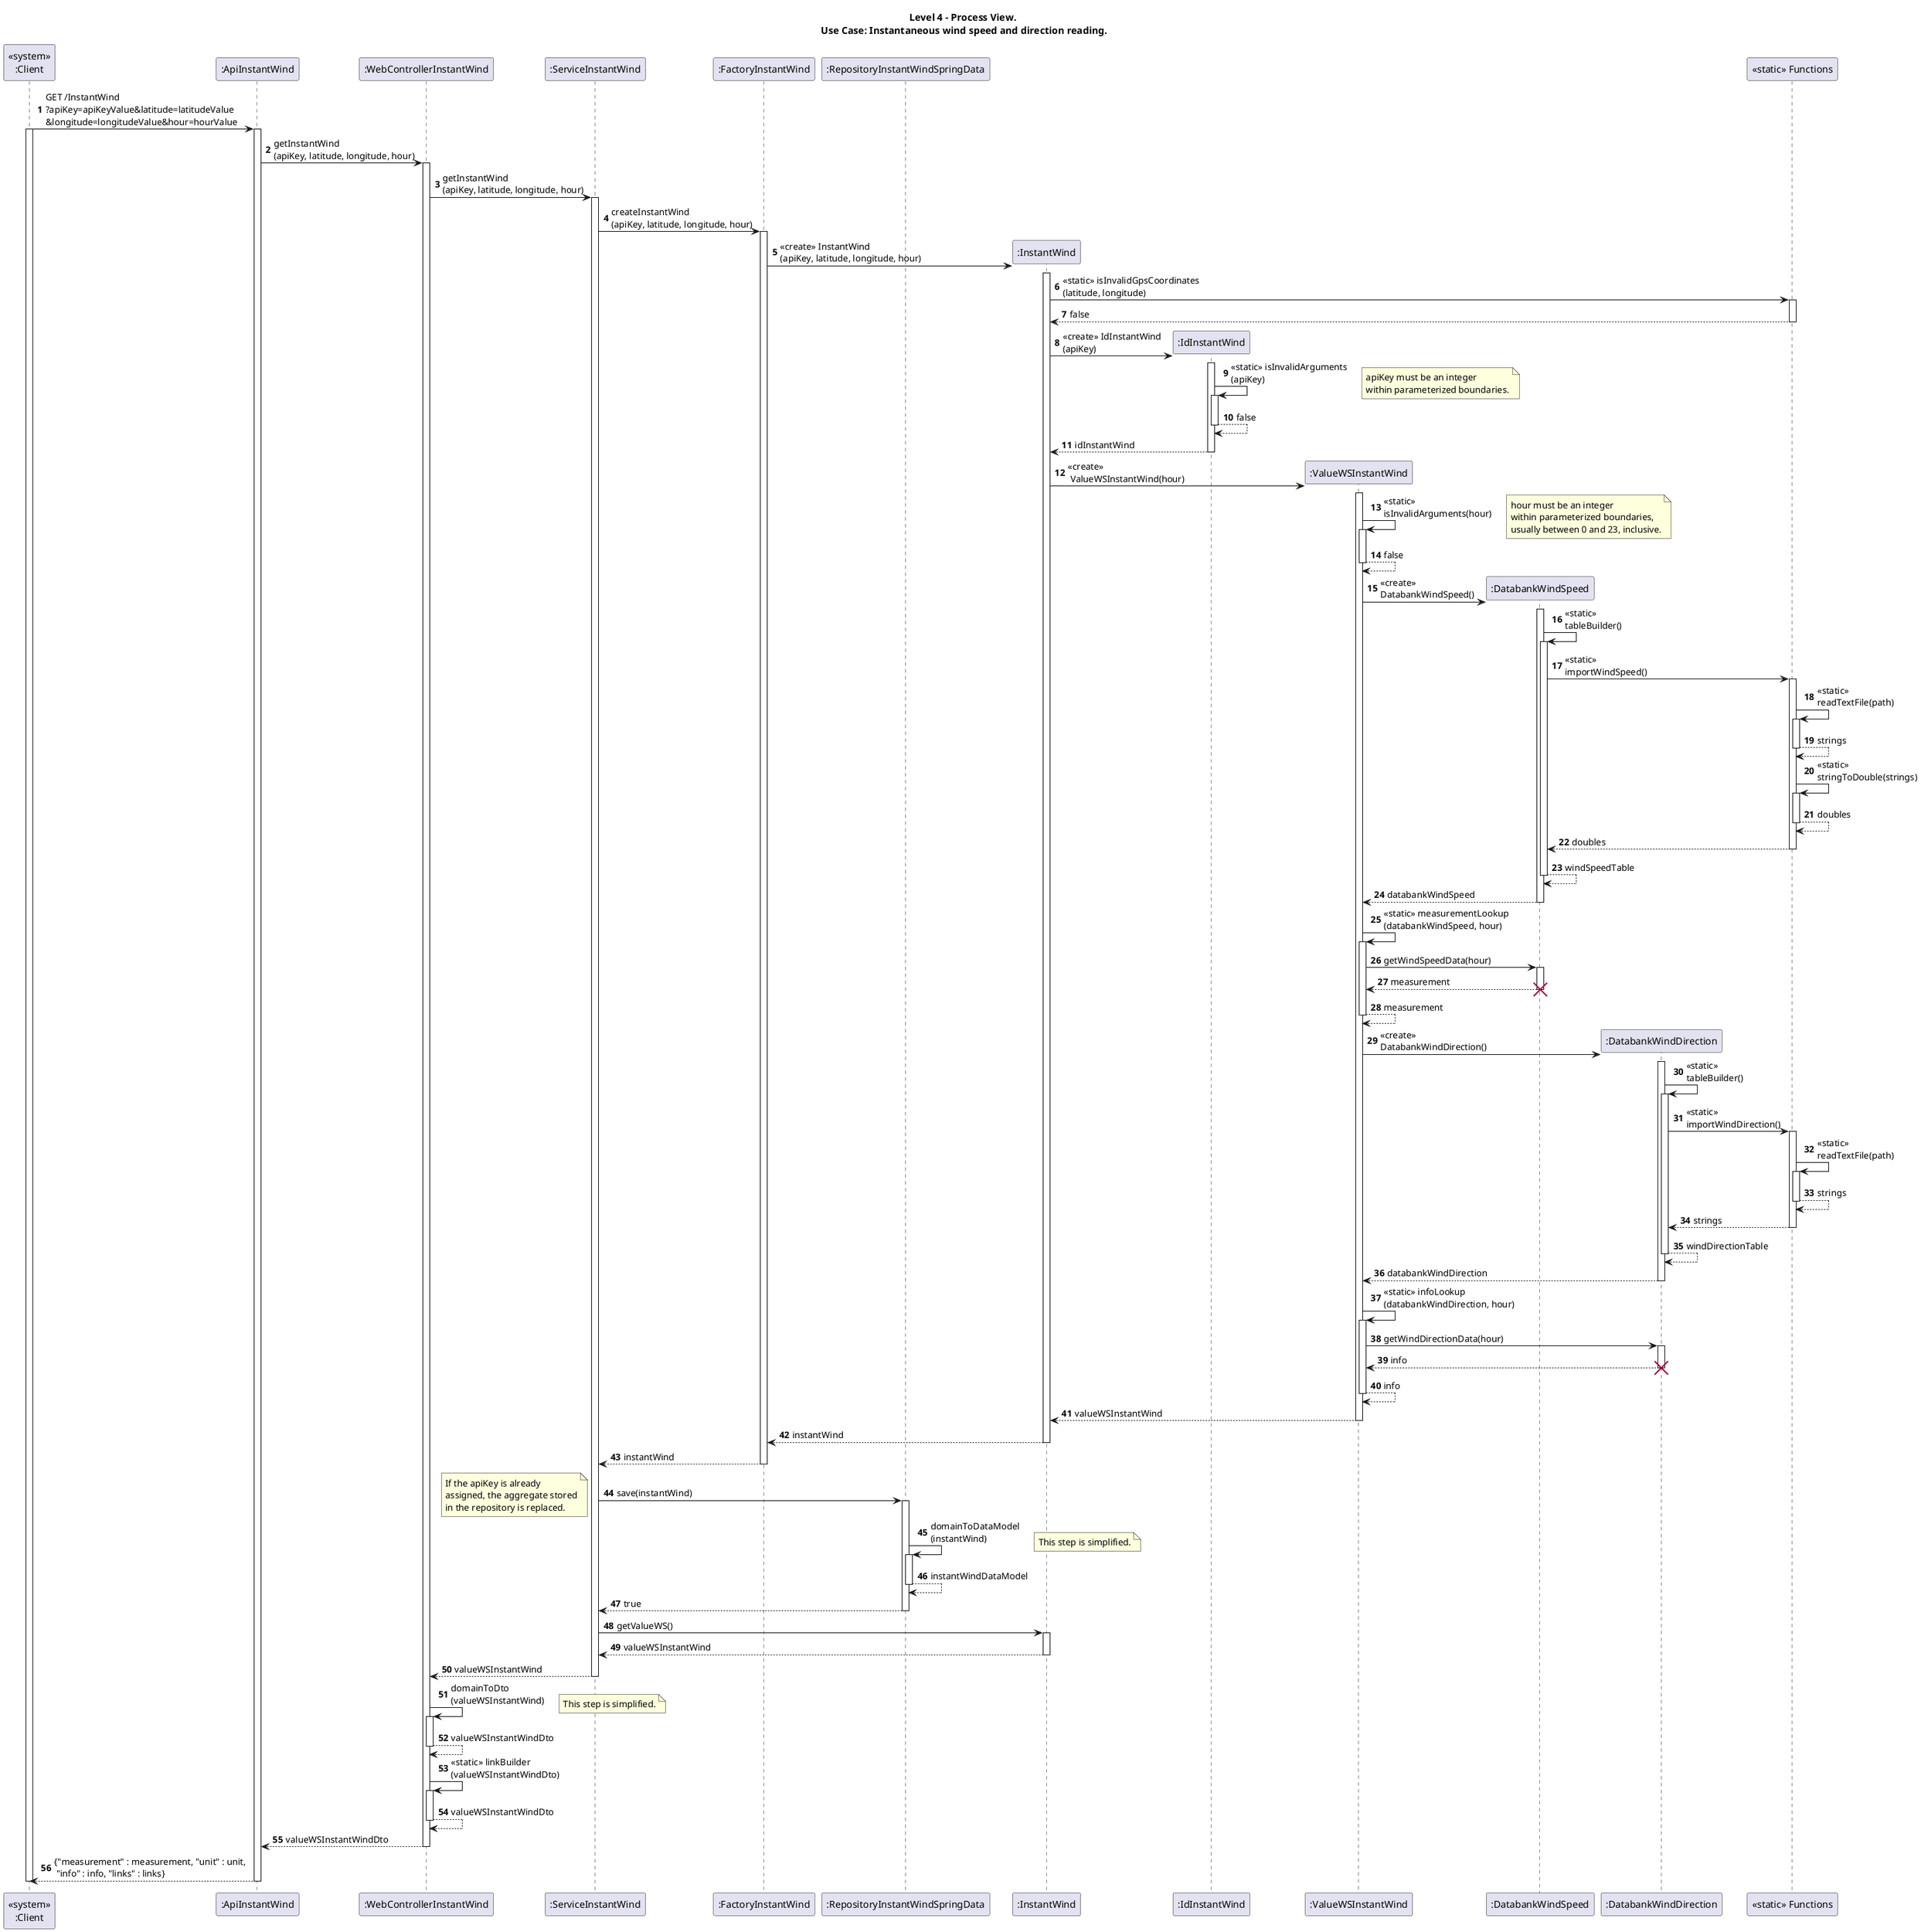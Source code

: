 @startuml
'https://plantuml.com/sequence-diagram

participant "<<system>>\n:Client" as SH
participant ":ApiInstantWind" as API
participant ":WebControllerInstantWind" as Controller
participant ":ServiceInstantWind" as Service
participant ":FactoryInstantWind" as Factory
participant ":RepositoryInstantWindSpringData" as Repository
participant ":InstantWind" as Root
participant ":IdInstantWind" as Id
participant ":ValueWSInstantWind" as Vo
participant ":DatabankWindSpeed" as DatabankWindSpeed
participant ":DatabankWindDirection" as DatabankWindDirection
participant "<<static>> Functions" as Functions

autoactivate on
autonumber

title Level 4 - Process View. \nUse Case: Instantaneous wind speed and direction reading.

SH -> API : GET /InstantWind\n?apiKey=apiKeyValue&latitude=latitudeValue\n&longitude=longitudeValue&hour=hourValue
activate SH

API -> Controller : getInstantWind\n(apiKey, latitude, longitude, hour)

Controller -> Service : getInstantWind\n(apiKey, latitude, longitude, hour)

Service -> Factory : createInstantWind\n(apiKey, latitude, longitude, hour)

Factory -> Root ** : <<create>> InstantWind\n(apiKey, latitude, longitude, hour)
activate Root

Root -> Functions : <<static>> isInvalidGpsCoordinates\n(latitude, longitude)
return false

Root -> Id ** : <<create>> IdInstantWind\n(apiKey)
activate Id
Id -> Id : <<static>> isInvalidArguments\n(apiKey)
note right
apiKey must be an integer
within parameterized boundaries.
end note
return false
return idInstantWind

Root -> Vo ** : <<create>>\n ValueWSInstantWind(hour)
activate Vo
Vo -> Vo : <<static>> \nisInvalidArguments(hour)
note right
hour must be an integer
within parameterized boundaries,
usually between 0 and 23, inclusive.
end note
return false

Vo -> DatabankWindSpeed ** : <<create>>\nDatabankWindSpeed()
activate DatabankWindSpeed
DatabankWindSpeed -> DatabankWindSpeed : <<static>> \ntableBuilder()

DatabankWindSpeed -> Functions : <<static>> \nimportWindSpeed()
Functions -> Functions : <<static>> \nreadTextFile(path)
return strings
Functions -> Functions : <<static>> \nstringToDouble(strings)
return doubles
return doubles

return windSpeedTable
DatabankWindSpeed --> Vo : databankWindSpeed

Vo -> Vo : <<static>> measurementLookup\n(databankWindSpeed, hour)

Vo -> DatabankWindSpeed : getWindSpeedData(hour)
DatabankWindSpeed --> Vo : measurement
destroy DatabankWindSpeed

return measurement

Vo -> DatabankWindDirection ** : <<create>>\nDatabankWindDirection()
activate DatabankWindDirection
DatabankWindDirection -> DatabankWindDirection : <<static>> \ntableBuilder()

DatabankWindDirection -> Functions : <<static>> \nimportWindDirection()
Functions -> Functions : <<static>> \nreadTextFile(path)
return strings
return strings

return windDirectionTable
DatabankWindDirection --> Vo : databankWindDirection

Vo -> Vo : <<static>> infoLookup\n(databankWindDirection, hour)

Vo -> DatabankWindDirection : getWindDirectionData(hour)
DatabankWindDirection --> Vo : info
destroy DatabankWindDirection

return info

return valueWSInstantWind


Root --> Factory : instantWind
Factory --> Service : instantWind
Service -> Repository : save(instantWind)
note left
If the apiKey is already
assigned, the aggregate stored
in the repository is replaced.
end note

Repository -> Repository : domainToDataModel\n(instantWind)
note right
This step is simplified.
end note
return instantWindDataModel

Repository --> Service : true

Service -> Root : getValueWS()
return valueWSInstantWind

Service --> Controller : valueWSInstantWind

Controller -> Controller : domainToDto\n(valueWSInstantWind)
note right
This step is simplified.
end note
return valueWSInstantWindDto

Controller -> Controller : <<static>> linkBuilder\n(valueWSInstantWindDto)
return valueWSInstantWindDto

return valueWSInstantWindDto

return {"measurement" : measurement, "unit" : unit,\n "info" : info, "links" : links}
deactivate SH

@enduml